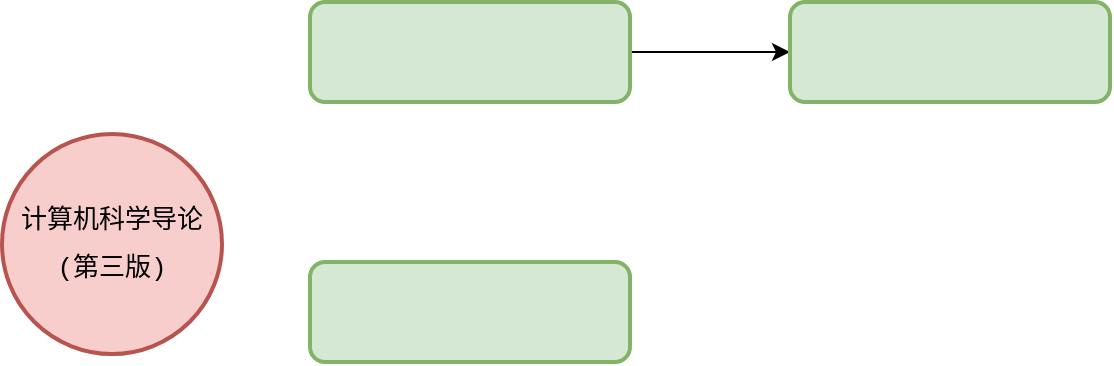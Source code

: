 <mxfile version="12.2.4" pages="1"><diagram id="RMAIZo6N6WlnNjpGENl1" name="Page-1"><mxGraphModel dx="1050" dy="709" grid="1" gridSize="10" guides="1" tooltips="1" connect="1" arrows="1" fold="1" page="1" pageScale="1" pageWidth="827" pageHeight="1169" math="0" shadow="0"><root><mxCell id="0"/><mxCell id="1" parent="0"/><mxCell id="2" value="&lt;div style=&quot;font-family: &amp;#34;menlo&amp;#34; , &amp;#34;monaco&amp;#34; , &amp;#34;courier new&amp;#34; , monospace ; font-size: 13px ; line-height: 24px ; white-space: pre&quot;&gt;计算机科学导论&lt;/div&gt;&lt;div style=&quot;font-family: &amp;#34;menlo&amp;#34; , &amp;#34;monaco&amp;#34; , &amp;#34;courier new&amp;#34; , monospace ; font-size: 13px ; line-height: 24px ; white-space: pre&quot;&gt;(第三版)&lt;/div&gt;" style="ellipse;whiteSpace=wrap;html=1;aspect=fixed;strokeWidth=2;strokeColor=#b85450;fillColor=#f8cecc;fontColor=#000000;labelBackgroundColor=none;" vertex="1" parent="1"><mxGeometry x="46" y="246" width="110" height="110" as="geometry"/></mxCell><mxCell id="10" value="" style="edgeStyle=orthogonalEdgeStyle;rounded=0;orthogonalLoop=1;jettySize=auto;html=1;fontColor=#000000;" edge="1" parent="1" source="3" target="9"><mxGeometry relative="1" as="geometry"/></mxCell><mxCell id="3" value="" style="rounded=1;whiteSpace=wrap;html=1;labelBackgroundColor=none;strokeColor=#82b366;strokeWidth=2;fillColor=#d5e8d4;" vertex="1" parent="1"><mxGeometry x="200" y="180" width="160" height="50" as="geometry"/></mxCell><mxCell id="11" value="" style="rounded=1;whiteSpace=wrap;html=1;labelBackgroundColor=none;strokeColor=#82b366;strokeWidth=2;fillColor=#d5e8d4;" vertex="1" parent="1"><mxGeometry x="200" y="310" width="160" height="50" as="geometry"/></mxCell><mxCell id="9" value="" style="rounded=1;whiteSpace=wrap;html=1;labelBackgroundColor=none;strokeColor=#82b366;strokeWidth=2;fillColor=#d5e8d4;" vertex="1" parent="1"><mxGeometry x="440" y="180" width="160" height="50" as="geometry"/></mxCell></root></mxGraphModel></diagram></mxfile>